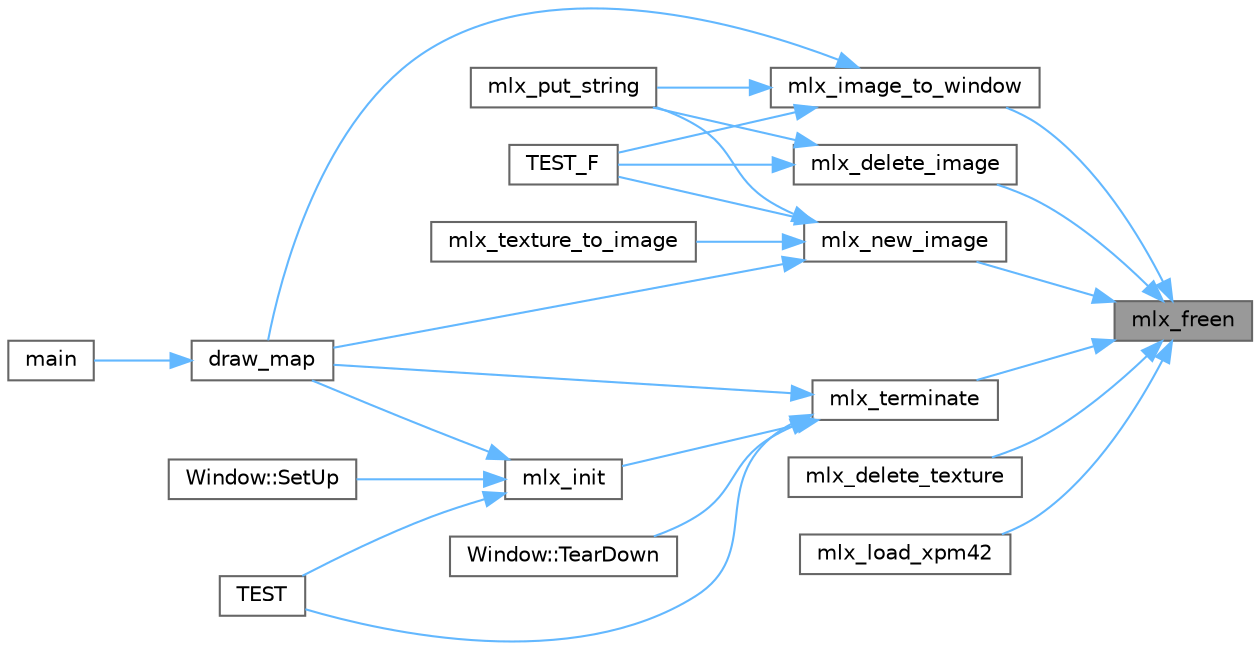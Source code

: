 digraph "mlx_freen"
{
 // INTERACTIVE_SVG=YES
 // LATEX_PDF_SIZE
  bgcolor="transparent";
  edge [fontname=Helvetica,fontsize=10,labelfontname=Helvetica,labelfontsize=10];
  node [fontname=Helvetica,fontsize=10,shape=box,height=0.2,width=0.4];
  rankdir="RL";
  Node1 [label="mlx_freen",height=0.2,width=0.4,color="gray40", fillcolor="grey60", style="filled", fontcolor="black",tooltip=" "];
  Node1 -> Node2 [dir="back",color="steelblue1",style="solid"];
  Node2 [label="mlx_delete_image",height=0.2,width=0.4,color="grey40", fillcolor="white", style="filled",URL="$mlx__images_8c.html#a997cfd3dd07ea85a91df958ae0d1e7b5",tooltip=" "];
  Node2 -> Node3 [dir="back",color="steelblue1",style="solid"];
  Node3 [label="mlx_put_string",height=0.2,width=0.4,color="grey40", fillcolor="white", style="filled",URL="$mlx__font_8c.html#a3c7e4790683c2dbc5159cb3a18c22e0b",tooltip=" "];
  Node2 -> Node4 [dir="back",color="steelblue1",style="solid"];
  Node4 [label="TEST_F",height=0.2,width=0.4,color="grey40", fillcolor="white", style="filled",URL="$tests_8cpp.html#a91cc672d0a00ed4c9c957a7403d10c52",tooltip=" "];
  Node1 -> Node5 [dir="back",color="steelblue1",style="solid"];
  Node5 [label="mlx_delete_texture",height=0.2,width=0.4,color="grey40", fillcolor="white", style="filled",URL="$mlx__texture_8c.html#ae065852b98e9a3facb2eb5f69ac280a1",tooltip=" "];
  Node1 -> Node6 [dir="back",color="steelblue1",style="solid"];
  Node6 [label="mlx_image_to_window",height=0.2,width=0.4,color="grey40", fillcolor="white", style="filled",URL="$mlx__images_8c.html#a06dbfde4fce913678e09b0af263b0c06",tooltip=" "];
  Node6 -> Node7 [dir="back",color="steelblue1",style="solid"];
  Node7 [label="draw_map",height=0.2,width=0.4,color="grey40", fillcolor="white", style="filled",URL="$draw__map_8c.html#a1dd6a7f325ca5e8aafa0fe462209b4bb",tooltip=" "];
  Node7 -> Node8 [dir="back",color="steelblue1",style="solid"];
  Node8 [label="main",height=0.2,width=0.4,color="grey40", fillcolor="white", style="filled",URL="$main_8c.html#a3c04138a5bfe5d72780bb7e82a18e627",tooltip=" "];
  Node6 -> Node3 [dir="back",color="steelblue1",style="solid"];
  Node6 -> Node4 [dir="back",color="steelblue1",style="solid"];
  Node1 -> Node9 [dir="back",color="steelblue1",style="solid"];
  Node9 [label="mlx_load_xpm42",height=0.2,width=0.4,color="grey40", fillcolor="white", style="filled",URL="$mlx__xpm42_8c.html#a4e43a95dd957b6771633389dc650003d",tooltip=" "];
  Node1 -> Node10 [dir="back",color="steelblue1",style="solid"];
  Node10 [label="mlx_new_image",height=0.2,width=0.4,color="grey40", fillcolor="white", style="filled",URL="$mlx__images_8c.html#abe515cadb9b88a9d064383da276c2467",tooltip=" "];
  Node10 -> Node7 [dir="back",color="steelblue1",style="solid"];
  Node10 -> Node3 [dir="back",color="steelblue1",style="solid"];
  Node10 -> Node11 [dir="back",color="steelblue1",style="solid"];
  Node11 [label="mlx_texture_to_image",height=0.2,width=0.4,color="grey40", fillcolor="white", style="filled",URL="$mlx__texture_8c.html#a140fd59feca1fefb31944cf074fc4c87",tooltip=" "];
  Node10 -> Node4 [dir="back",color="steelblue1",style="solid"];
  Node1 -> Node12 [dir="back",color="steelblue1",style="solid"];
  Node12 [label="mlx_terminate",height=0.2,width=0.4,color="grey40", fillcolor="white", style="filled",URL="$mlx__exit_8c.html#afa6aa2f79f9fc81735bdf3b92421f9ca",tooltip=" "];
  Node12 -> Node7 [dir="back",color="steelblue1",style="solid"];
  Node12 -> Node13 [dir="back",color="steelblue1",style="solid"];
  Node13 [label="mlx_init",height=0.2,width=0.4,color="grey40", fillcolor="white", style="filled",URL="$mlx__init_8c.html#a32988a5ce7aaa25a448b61b0ac410cec",tooltip=" "];
  Node13 -> Node7 [dir="back",color="steelblue1",style="solid"];
  Node13 -> Node14 [dir="back",color="steelblue1",style="solid"];
  Node14 [label="Window::SetUp",height=0.2,width=0.4,color="grey40", fillcolor="white", style="filled",URL="$classWindow.html#a853c1fb2e3d27366fb37892161d17014",tooltip=" "];
  Node13 -> Node15 [dir="back",color="steelblue1",style="solid"];
  Node15 [label="TEST",height=0.2,width=0.4,color="grey40", fillcolor="white", style="filled",URL="$tests_8cpp.html#a3e69cb2acfdf4102ece9c9a2927d8e84",tooltip=" "];
  Node12 -> Node16 [dir="back",color="steelblue1",style="solid"];
  Node16 [label="Window::TearDown",height=0.2,width=0.4,color="grey40", fillcolor="white", style="filled",URL="$classWindow.html#a8f4f7c0ab925c5ab5667e607dd3b6c9e",tooltip=" "];
  Node12 -> Node15 [dir="back",color="steelblue1",style="solid"];
}
